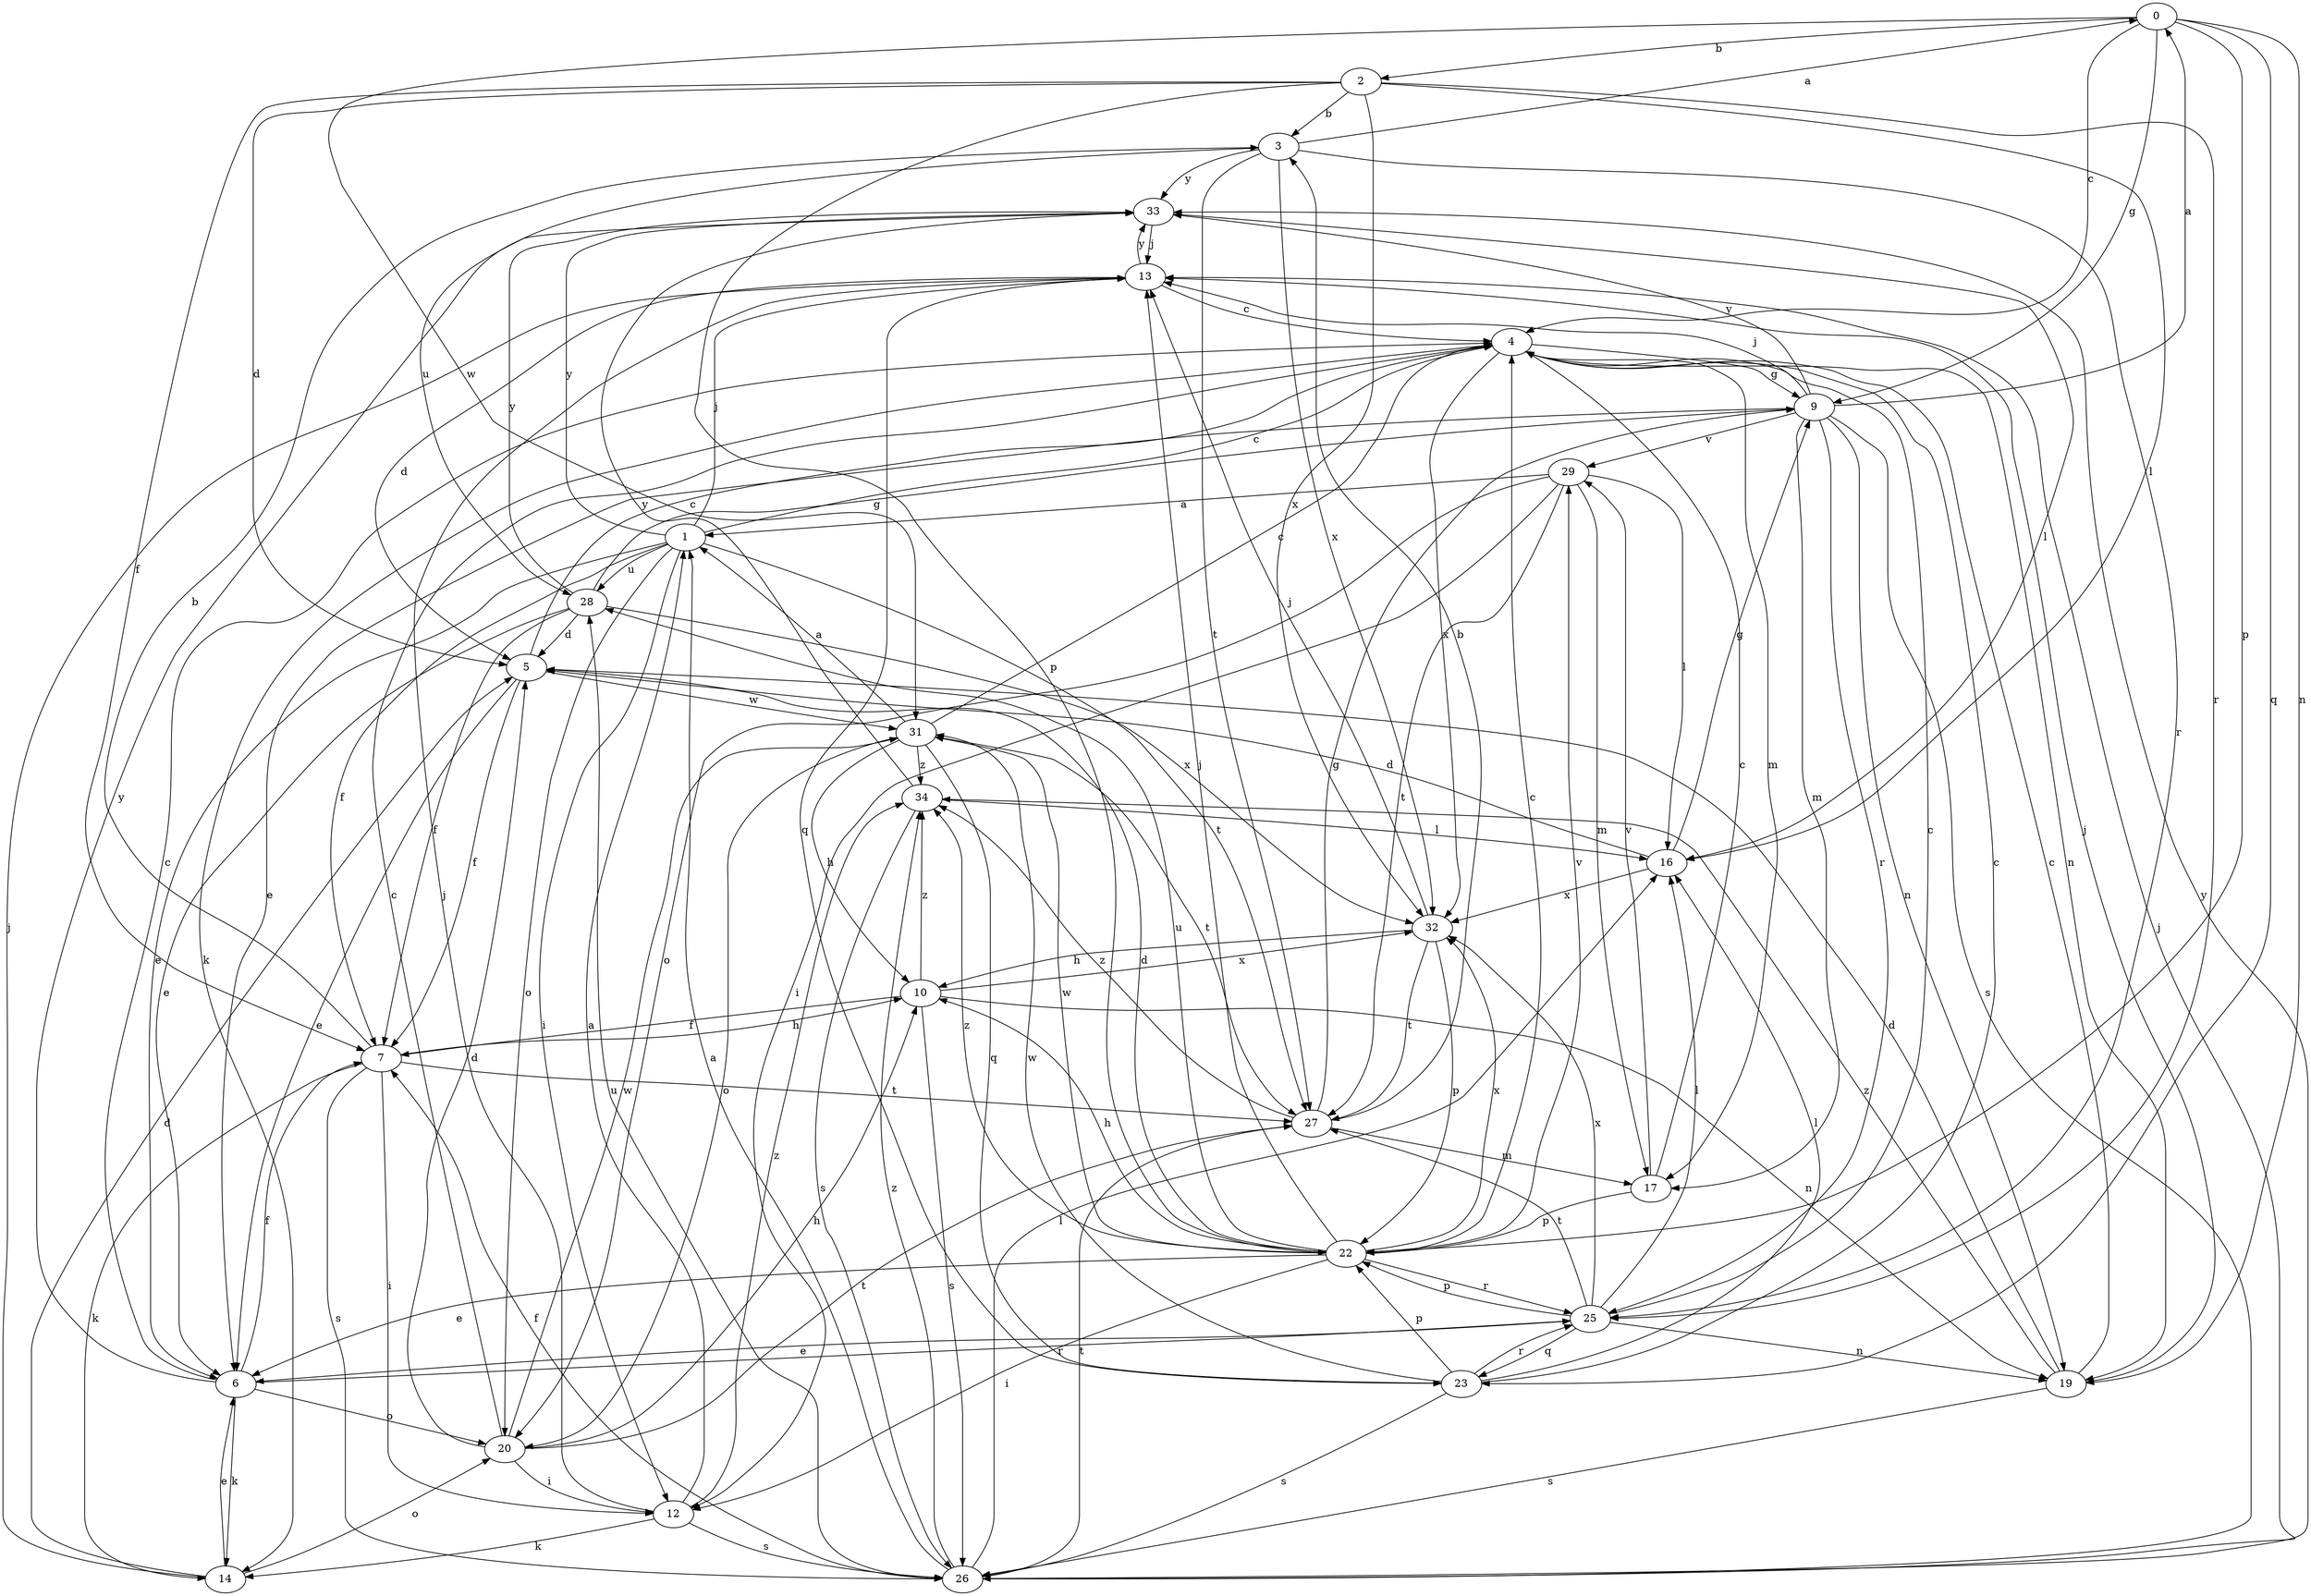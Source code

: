 strict digraph  {
0;
1;
2;
3;
4;
5;
6;
7;
9;
10;
12;
13;
14;
16;
17;
19;
20;
22;
23;
25;
26;
27;
28;
29;
31;
32;
33;
34;
0 -> 2  [label=b];
0 -> 4  [label=c];
0 -> 9  [label=g];
0 -> 19  [label=n];
0 -> 22  [label=p];
0 -> 23  [label=q];
0 -> 31  [label=w];
1 -> 4  [label=c];
1 -> 6  [label=e];
1 -> 7  [label=f];
1 -> 12  [label=i];
1 -> 13  [label=j];
1 -> 20  [label=o];
1 -> 27  [label=t];
1 -> 28  [label=u];
1 -> 33  [label=y];
2 -> 3  [label=b];
2 -> 5  [label=d];
2 -> 7  [label=f];
2 -> 16  [label=l];
2 -> 22  [label=p];
2 -> 25  [label=r];
2 -> 32  [label=x];
3 -> 0  [label=a];
3 -> 25  [label=r];
3 -> 27  [label=t];
3 -> 28  [label=u];
3 -> 32  [label=x];
3 -> 33  [label=y];
4 -> 9  [label=g];
4 -> 14  [label=k];
4 -> 17  [label=m];
4 -> 19  [label=n];
4 -> 32  [label=x];
5 -> 4  [label=c];
5 -> 6  [label=e];
5 -> 7  [label=f];
5 -> 31  [label=w];
6 -> 4  [label=c];
6 -> 7  [label=f];
6 -> 14  [label=k];
6 -> 20  [label=o];
6 -> 25  [label=r];
6 -> 33  [label=y];
7 -> 3  [label=b];
7 -> 10  [label=h];
7 -> 12  [label=i];
7 -> 14  [label=k];
7 -> 26  [label=s];
7 -> 27  [label=t];
9 -> 0  [label=a];
9 -> 6  [label=e];
9 -> 13  [label=j];
9 -> 17  [label=m];
9 -> 19  [label=n];
9 -> 25  [label=r];
9 -> 26  [label=s];
9 -> 29  [label=v];
9 -> 33  [label=y];
10 -> 7  [label=f];
10 -> 19  [label=n];
10 -> 26  [label=s];
10 -> 32  [label=x];
10 -> 34  [label=z];
12 -> 1  [label=a];
12 -> 13  [label=j];
12 -> 14  [label=k];
12 -> 26  [label=s];
12 -> 34  [label=z];
13 -> 4  [label=c];
13 -> 5  [label=d];
13 -> 23  [label=q];
13 -> 33  [label=y];
14 -> 5  [label=d];
14 -> 6  [label=e];
14 -> 13  [label=j];
14 -> 20  [label=o];
16 -> 5  [label=d];
16 -> 9  [label=g];
16 -> 32  [label=x];
17 -> 4  [label=c];
17 -> 22  [label=p];
17 -> 29  [label=v];
19 -> 4  [label=c];
19 -> 5  [label=d];
19 -> 13  [label=j];
19 -> 26  [label=s];
19 -> 34  [label=z];
20 -> 4  [label=c];
20 -> 5  [label=d];
20 -> 10  [label=h];
20 -> 12  [label=i];
20 -> 27  [label=t];
20 -> 31  [label=w];
22 -> 4  [label=c];
22 -> 5  [label=d];
22 -> 6  [label=e];
22 -> 10  [label=h];
22 -> 12  [label=i];
22 -> 13  [label=j];
22 -> 25  [label=r];
22 -> 28  [label=u];
22 -> 29  [label=v];
22 -> 31  [label=w];
22 -> 32  [label=x];
22 -> 34  [label=z];
23 -> 4  [label=c];
23 -> 16  [label=l];
23 -> 22  [label=p];
23 -> 25  [label=r];
23 -> 26  [label=s];
23 -> 31  [label=w];
25 -> 4  [label=c];
25 -> 6  [label=e];
25 -> 16  [label=l];
25 -> 19  [label=n];
25 -> 22  [label=p];
25 -> 23  [label=q];
25 -> 27  [label=t];
25 -> 32  [label=x];
26 -> 1  [label=a];
26 -> 7  [label=f];
26 -> 13  [label=j];
26 -> 16  [label=l];
26 -> 27  [label=t];
26 -> 28  [label=u];
26 -> 33  [label=y];
26 -> 34  [label=z];
27 -> 3  [label=b];
27 -> 9  [label=g];
27 -> 17  [label=m];
27 -> 34  [label=z];
28 -> 5  [label=d];
28 -> 6  [label=e];
28 -> 7  [label=f];
28 -> 9  [label=g];
28 -> 32  [label=x];
28 -> 33  [label=y];
29 -> 1  [label=a];
29 -> 12  [label=i];
29 -> 16  [label=l];
29 -> 17  [label=m];
29 -> 20  [label=o];
29 -> 27  [label=t];
31 -> 1  [label=a];
31 -> 4  [label=c];
31 -> 10  [label=h];
31 -> 20  [label=o];
31 -> 23  [label=q];
31 -> 27  [label=t];
31 -> 34  [label=z];
32 -> 10  [label=h];
32 -> 13  [label=j];
32 -> 22  [label=p];
32 -> 27  [label=t];
33 -> 13  [label=j];
33 -> 16  [label=l];
34 -> 16  [label=l];
34 -> 26  [label=s];
34 -> 33  [label=y];
}
